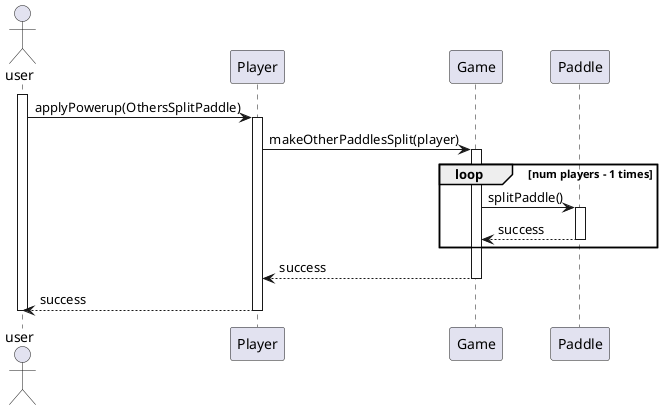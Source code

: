 @startuml
actor user
'expand paddle
participant Player as P
participant Game as G
participant Paddle as pad

activate user
user -> P: applyPowerup(OthersSplitPaddle)
activate P
P -> G: makeOtherPaddlesSplit(player)
activate G
loop num players - 1 times
G -> pad: splitPaddle()
activate pad
pad --> G: success
deactivate pad
end
G --> P: success
deactivate G
P --> user: success
deactivate P
        
deactivate user
@enduml
